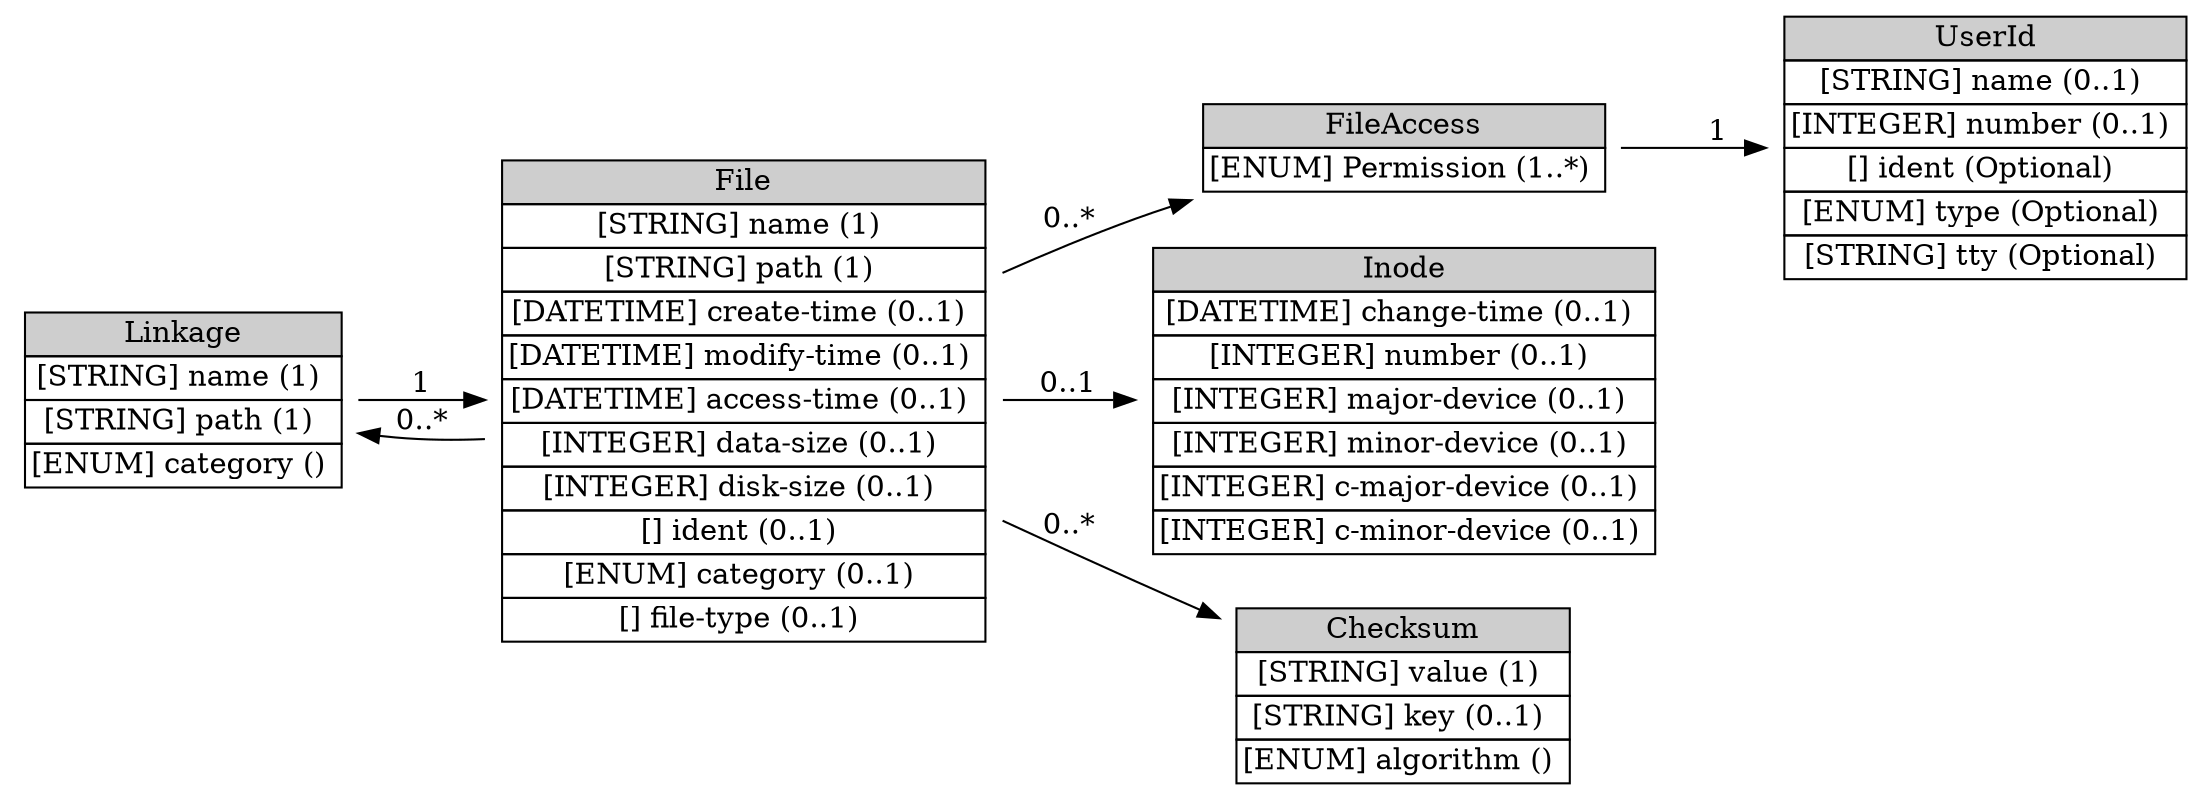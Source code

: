 digraph Linkage {
	graph [rankdir=LR];
	node [label="\N"];
	graph [bb="0,0,1022,360"];
	Linkage [label=<<table BORDER="0" CELLBORDER="1" CELLSPACING="0"> <tr > <td BGCOLOR="#CECECE" HREF="#" TITLE="The Linkage class represents file system connections between the file described in the &lt;File&gt; element and other objects in the file system. For example, if the &lt;File&gt; element is a symbolic link or shortcut, then the &lt;Linkage&gt; element should contain the name of the object the link points to. Further information can be provided about the object in the &lt;Linkage&gt; element with another &lt;File&gt; element, if appropriate. ">Linkage</td> </tr>" %<tr><td HREF="#" TITLE="The name of the file system object, not including the path.">[STRING] name (1) </td></tr>%<tr><td HREF="#" TITLE="The full path to the file system object, including the name.  The path name should be represented in as &quot;universal&quot; a manner as possible, to facilitate processing of the alert.">[STRING] path (1) </td></tr>%<tr><td HREF="#" TITLE="Section 10.)">[ENUM] category () </td></tr>%</table>>, shape=plaintext, pos="80,180", width="2.2222", height="1.2361"];
	File [label=<<table BORDER="0" CELLBORDER="1" CELLSPACING="0"> <tr > <td BGCOLOR="#CECECE" HREF="#" TITLE="The File class provides specific information about a file or other file-like object that has been created, deleted, or modified on the target. The description can provide either the file settings prior to the event or the file settings at the time of the event, as specified using the &quot;category&quot; attribute. ">File</td> </tr>" %<tr><td HREF="#" TITLE="The name of the file to which the alert applies, not including the path to the file.">[STRING] name (1) </td></tr>%<tr><td HREF="#" TITLE="The full path to the file, including the name.  The path name should be represented in as &quot;universal&quot; a manner as possible, to facilitate processing of the alert.">[STRING] path (1) </td></tr>%<tr><td HREF="#" TITLE="Time the file was created.  Note that this is *not* the Unix &quot;st_ctime&quot; file attribute (which is not file creation time).  The Unix &quot;st_ctime&quot; attribute is contained in the &quot;Inode&quot; class.">[DATETIME] create-time (0..1) </td></tr>%<tr><td HREF="#" TITLE="Time the file was last modified.">[DATETIME] modify-time (0..1) </td></tr>%<tr><td HREF="#" TITLE="Time the file was last accessed.">[DATETIME] access-time (0..1) </td></tr>%<tr><td HREF="#" TITLE="The size of the data, in bytes.  Typically what is meant when referring to file size.  On Unix UFS file systems, this value corresponds to stat.st_size.  On Windows NTFS, this value corresponds to Valid Data Length (VDL).">[INTEGER] data-size (0..1) </td></tr>%<tr><td HREF="#" TITLE="The physical space on disk consumed by the file, in bytes.  On Unix UFS file systems, this value corresponds to 512 * stat.st_blocks.  On Windows NTFS, this value corresponds to End of File (EOF).">[INTEGER] disk-size (0..1) </td></tr>%<tr><td HREF="#" TITLE="A unique identifier for this file; see Section 3.2.9.">[] ident (0..1) </td></tr>%<tr><td HREF="#" TITLE="The type of file system the file resides on.  This attribute governs how path names and other attributes are interpreted.">[ENUM] category (0..1) </td></tr>%<tr><td HREF="#" TITLE="The type of file, as a mime-type.">[] file-type (0..1) </td></tr>%</table>>, shape=plaintext, pos="342,180", width="3.3333", height="3.1806"];
	FileAccess [label=<<table BORDER="0" CELLBORDER="1" CELLSPACING="0"> <tr > <td BGCOLOR="#CECECE" HREF="#" TITLE="The FileAccess class represents the access permissions on a file. The representation is intended to be useful across operating systems. ">FileAccess</td> </tr>" %<tr><td HREF="#" TITLE="Level of access allowed.  The permitted values are shown below.  There is no default value.  (See also Section 10.)">[ENUM] Permission (1..*) </td></tr>%</table>>, shape=plaintext, pos="650,296", width="2.75", height="0.68056"];
	UserId [label=<<table BORDER="0" CELLBORDER="1" CELLSPACING="0"> <tr > <td BGCOLOR="#CECECE" HREF="#" TITLE="The UserId class provides specific information about a user. More than one UserId can be used within the User class to indicate attempts to transition from one user to another, or to provide complete information about a user&#39;s (or process&#39;) privileges. ">UserId</td> </tr>" %<tr><td HREF="#" TITLE="A user or group name.">[STRING] name (0..1) </td></tr>%<tr><td HREF="#" TITLE="A user or group number.">[INTEGER] number (0..1) </td></tr>%<tr><td HREF="#" TITLE="A unique identifier for the user id, see Section 3.2.9.">[] ident (Optional) </td></tr>%<tr><td HREF="#" TITLE="The type of user information represented.  The permitted values for this attribute are shown below.  The default value is &quot;original-user&quot;.  (See also Section 10.)">[ENUM] type (Optional) </td></tr>%<tr><td HREF="#" TITLE="The tty the user is using.">[STRING] tty (Optional) </td></tr>%</table>>, shape=plaintext, pos="921,296", width="2.7778", height="1.7917"];
	Inode [label=<<table BORDER="0" CELLBORDER="1" CELLSPACING="0"> <tr > <td BGCOLOR="#CECECE" HREF="#" TITLE="The Inode class is used to represent the additional information contained in a Unix file system i-node. ">Inode</td> </tr>" %<tr><td HREF="#" TITLE="The time of the last inode change, given by the st_ctime element of &quot;struct stat&quot;.">[DATETIME] change-time (0..1) </td></tr>%<tr><td HREF="#" TITLE="The inode number.">[INTEGER] number (0..1) </td></tr>%<tr><td HREF="#" TITLE="The major device number of the device the file resides on.">[INTEGER] major-device (0..1) </td></tr>%<tr><td HREF="#" TITLE="The minor device number of the device the file resides on.">[INTEGER] minor-device (0..1) </td></tr>%<tr><td HREF="#" TITLE="The major device of the file itself, if it is a character special device.">[INTEGER] c-major-device (0..1) </td></tr>%<tr><td HREF="#" TITLE="The minor device of the file itself, if it is a character special device.">[INTEGER] c-minor-device (0..1) </td></tr>%</table>>, shape=plaintext, pos="650,180", width="3.4444", height="2.0694"];
	Checksum [label=<<table BORDER="0" CELLBORDER="1" CELLSPACING="0"> <tr > <td BGCOLOR="#CECECE" HREF="#" TITLE="The Checksum class represents checksum information associated with the file. This checksum information can be provided by file integrity checkers, among others. ">Checksum</td> </tr>" %<tr><td HREF="#" TITLE="The value of the checksum.">[STRING] value (1) </td></tr>%<tr><td HREF="#" TITLE="The key to the checksum, if appropriate.">[STRING] key (0..1) </td></tr>%<tr><td HREF="#" TITLE="default value.  (See also Section 10.)">[ENUM] algorithm () </td></tr>%</table>>, shape=plaintext, pos="650,44", width="2.3056", height="1.2361"];
	FileAccess -> UserId [label=1, pos="e,820.1,296 749.76,296 769.38,296 790.08,296 810.05,296", lp="797,304.5"];
	File -> FileAccess [label="0..*", pos="e,553.4,271.95 462.09,237.56 483.15,246.67 505.04,255.54 526,263 531.78,265.06 537.76,267.06 543.82,268.98", lp="494,264.5"];
	File -> Linkage [label="0..*", pos="e,160.04,163.19 221.59,160.21 206.92,159.52 192.12,159.64 178,161 175.43,161.25 172.84,161.53 170.22,161.84", lp="191,169.5"];
	File -> Inode [label="0..1", pos="e,525.87,180 462.4,180 479.82,180 497.84,180 515.52,180", lp="494,188.5"];
	File -> Checksum [label="0..*", pos="e,566.86,79.267 462.1,125.41 483.36,115.87 505.3,106.09 526,97 536.2,92.522 546.88,87.878 557.53,83.285", lp="494,126.5"];
	Linkage -> File [label=1, pos="e,221.94,180 160.03,180 176.39,180 194,180 211.59,180", lp="191,188.5"];
}
